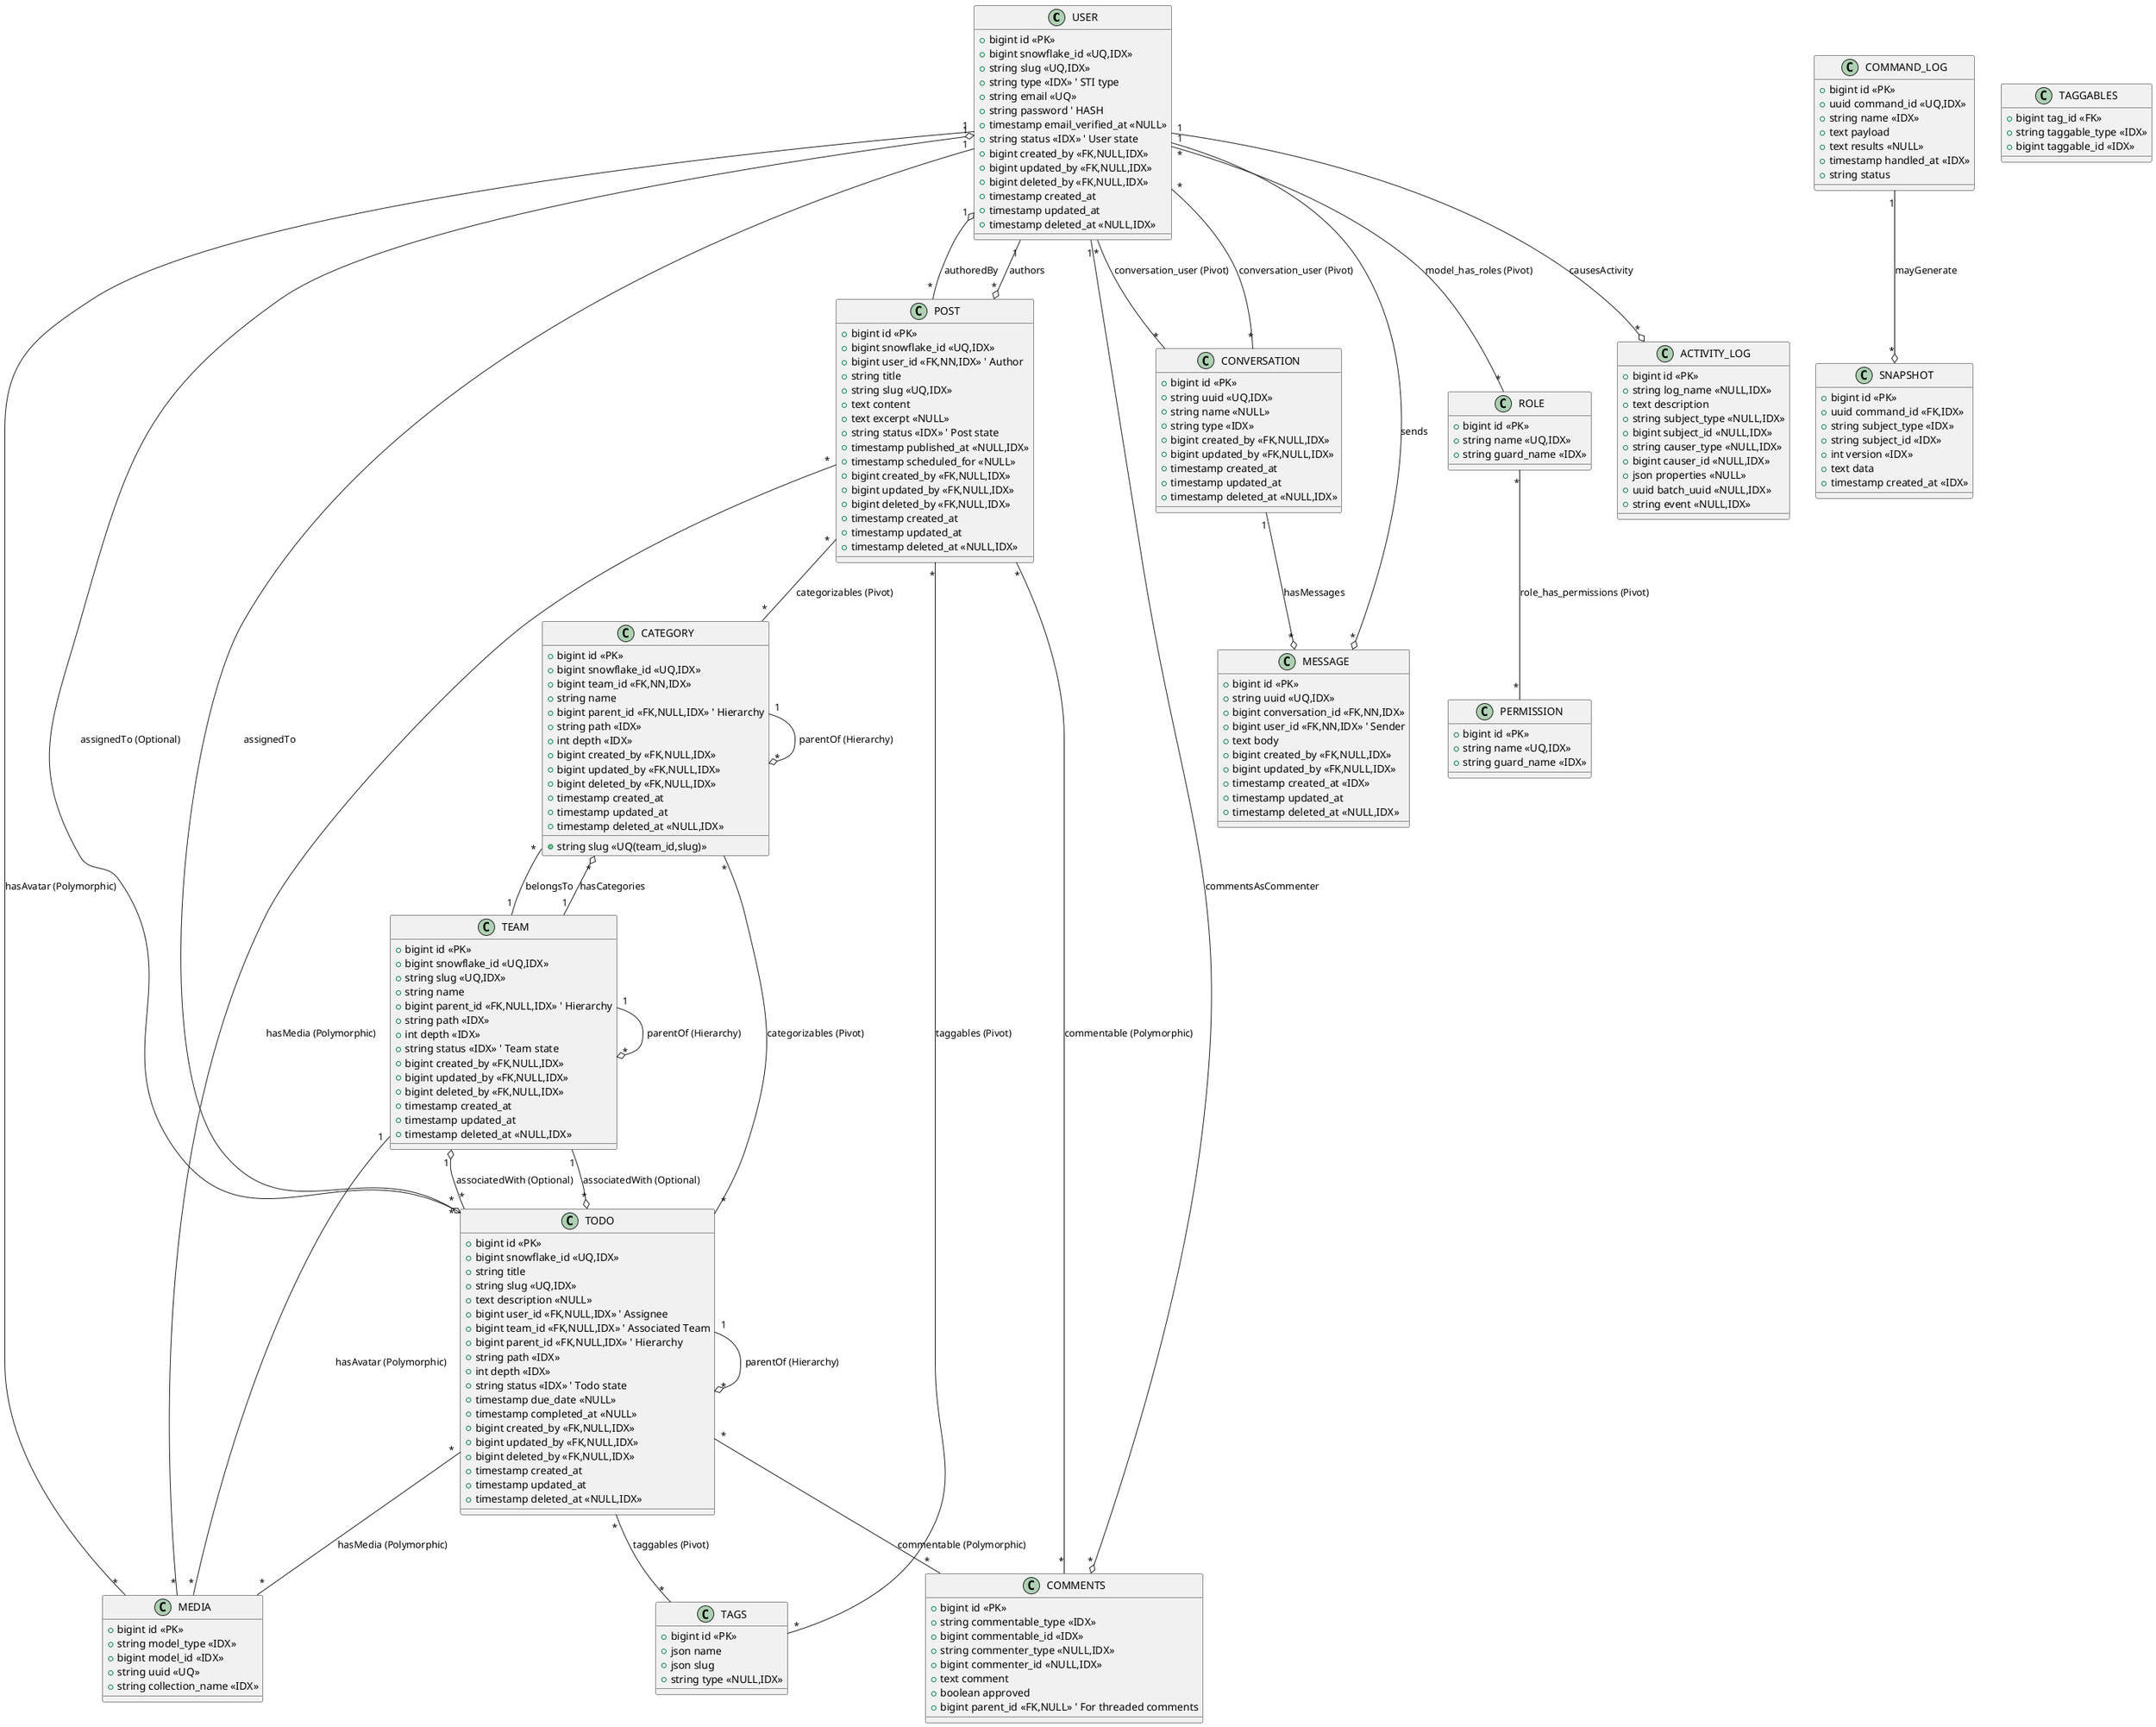 @startuml Enhanced Laravel Application ERD

' Entity definitions
class USER {
  +bigint id <<PK>>
  +bigint snowflake_id <<UQ,IDX>>
  +string slug <<UQ,IDX>>
  +string type <<IDX>> ' STI type
  +string email <<UQ>>
  +string password ' HASH
  +timestamp email_verified_at <<NULL>>
  +string status <<IDX>> ' User state
  +bigint created_by <<FK,NULL,IDX>>
  +bigint updated_by <<FK,NULL,IDX>>
  +bigint deleted_by <<FK,NULL,IDX>>
  +timestamp created_at
  +timestamp updated_at
  +timestamp deleted_at <<NULL,IDX>>
}

class TEAM {
  +bigint id <<PK>>
  +bigint snowflake_id <<UQ,IDX>>
  +string slug <<UQ,IDX>>
  +string name
  +bigint parent_id <<FK,NULL,IDX>> ' Hierarchy
  +string path <<IDX>>
  +int depth <<IDX>>
  +string status <<IDX>> ' Team state
  +bigint created_by <<FK,NULL,IDX>>
  +bigint updated_by <<FK,NULL,IDX>>
  +bigint deleted_by <<FK,NULL,IDX>>
  +timestamp created_at
  +timestamp updated_at
  +timestamp deleted_at <<NULL,IDX>>
}

class CATEGORY {
  +bigint id <<PK>>
  +bigint snowflake_id <<UQ,IDX>>
  +bigint team_id <<FK,NN,IDX>>
  +string name
  +string slug <<UQ(team_id,slug)>>
  +bigint parent_id <<FK,NULL,IDX>> ' Hierarchy
  +string path <<IDX>>
  +int depth <<IDX>>
  +bigint created_by <<FK,NULL,IDX>>
  +bigint updated_by <<FK,NULL,IDX>>
  +bigint deleted_by <<FK,NULL,IDX>>
  +timestamp created_at
  +timestamp updated_at
  +timestamp deleted_at <<NULL,IDX>>
}

class POST {
  +bigint id <<PK>>
  +bigint snowflake_id <<UQ,IDX>>
  +bigint user_id <<FK,NN,IDX>> ' Author
  +string title
  +string slug <<UQ,IDX>>
  +text content
  +text excerpt <<NULL>>
  +string status <<IDX>> ' Post state
  +timestamp published_at <<NULL,IDX>>
  +timestamp scheduled_for <<NULL>>
  +bigint created_by <<FK,NULL,IDX>>
  +bigint updated_by <<FK,NULL,IDX>>
  +bigint deleted_by <<FK,NULL,IDX>>
  +timestamp created_at
  +timestamp updated_at
  +timestamp deleted_at <<NULL,IDX>>
}

class TODO {
  +bigint id <<PK>>
  +bigint snowflake_id <<UQ,IDX>>
  +string title
  +string slug <<UQ,IDX>>
  +text description <<NULL>>
  +bigint user_id <<FK,NULL,IDX>> ' Assignee
  +bigint team_id <<FK,NULL,IDX>> ' Associated Team
  +bigint parent_id <<FK,NULL,IDX>> ' Hierarchy
  +string path <<IDX>>
  +int depth <<IDX>>
  +string status <<IDX>> ' Todo state
  +timestamp due_date <<NULL>>
  +timestamp completed_at <<NULL>>
  +bigint created_by <<FK,NULL,IDX>>
  +bigint updated_by <<FK,NULL,IDX>>
  +bigint deleted_by <<FK,NULL,IDX>>
  +timestamp created_at
  +timestamp updated_at
  +timestamp deleted_at <<NULL,IDX>>
}

class CONVERSATION {
  +bigint id <<PK>>
  +string uuid <<UQ,IDX>>
  +string name <<NULL>>
  +string type <<IDX>>
  +bigint created_by <<FK,NULL,IDX>>
  +bigint updated_by <<FK,NULL,IDX>>
  +timestamp created_at
  +timestamp updated_at
  +timestamp deleted_at <<NULL,IDX>>
}

class MESSAGE {
  +bigint id <<PK>>
  +string uuid <<UQ,IDX>>
  +bigint conversation_id <<FK,NN,IDX>>
  +bigint user_id <<FK,NN,IDX>> ' Sender
  +text body
  +bigint created_by <<FK,NULL,IDX>>
  +bigint updated_by <<FK,NULL,IDX>>
  +timestamp created_at <<IDX>>
  +timestamp updated_at
  +timestamp deleted_at <<NULL,IDX>>
}

class COMMAND_LOG {
  +bigint id <<PK>>
  +uuid command_id <<UQ,IDX>>
  +string name <<IDX>>
  +text payload
  +text results <<NULL>>
  +timestamp handled_at <<IDX>>
  +string status
}

class SNAPSHOT {
  +bigint id <<PK>>
  +uuid command_id <<FK,IDX>>
  +string subject_type <<IDX>>
  +string subject_id <<IDX>>
  +int version <<IDX>>
  +text data
  +timestamp created_at <<IDX>>
}

class ROLE {
  +bigint id <<PK>>
  +string name <<UQ,IDX>>
  +string guard_name <<IDX>>
}

class PERMISSION {
  +bigint id <<PK>>
  +string name <<UQ,IDX>>
  +string guard_name <<IDX>>
}

class MEDIA {
  +bigint id <<PK>>
  +string model_type <<IDX>>
  +bigint model_id <<IDX>>
  +string uuid <<UQ>>
  +string collection_name <<IDX>>
  ' ... other Spatie Media attributes ...
}

class TAGS {
  +bigint id <<PK>>
  +json name
  +json slug
  +string type <<NULL,IDX>>
}

class TAGGABLES {
  +bigint tag_id <<FK>>
  +string taggable_type <<IDX>>
  +bigint taggable_id <<IDX>>
  ' Composite PK: tag_id, taggable_type, taggable_id
}

class COMMENTS {
  +bigint id <<PK>>
  +string commentable_type <<IDX>>
  +bigint commentable_id <<IDX>>
  +string commenter_type <<NULL,IDX>>
  +bigint commenter_id <<NULL,IDX>>
  +text comment
  +boolean approved
  +bigint parent_id <<FK,NULL>> ' For threaded comments
}

class ACTIVITY_LOG {
  +bigint id <<PK>>
  +string log_name <<NULL,IDX>>
  +text description
  +string subject_type <<NULL,IDX>>
  +bigint subject_id <<NULL,IDX>>
  +string causer_type <<NULL,IDX>>
  +bigint causer_id <<NULL,IDX>>
  +json properties <<NULL>>
  +uuid batch_uuid <<NULL,IDX>>
  +string event <<NULL,IDX>>
}

' Relationships
USER "1" --o "*" POST : authors
USER "1" --o "*" TODO : assignedTo
USER "1" --o "*" MESSAGE : sends
USER "1" --o "*" COMMENTS : commentsAsCommenter
USER "1" --o "*" ACTIVITY_LOG : causesActivity
USER "1" -- "*" MEDIA : hasAvatar (Polymorphic)
USER "*" -- "*" ROLE : model_has_roles (Pivot)
USER "*" -- "*" CONVERSATION : conversation_user (Pivot)

TEAM "1" --o "*" TEAM : parentOf (Hierarchy)
TEAM "1" --o "*" CATEGORY : hasCategories
TEAM "1" --o "*" TODO : associatedWith (Optional)
TEAM "1" -- "*" MEDIA : hasAvatar (Polymorphic)

CATEGORY "1" --o "*" CATEGORY : parentOf (Hierarchy)
CATEGORY "*" -- "1" TEAM : belongsTo

POST "*" --o "1" USER : authoredBy
POST "*" -- "*" CATEGORY : categorizables (Pivot)
POST "*" -- "*" TAGS : taggables (Pivot)
POST "*" -- "*" MEDIA : hasMedia (Polymorphic)
POST "*" -- "*" COMMENTS : commentable (Polymorphic)

TODO "*" --o "1" USER : assignedTo (Optional)
TODO "*" --o "1" TEAM : associatedWith (Optional)
TODO "1" --o "*" TODO : parentOf (Hierarchy)
TODO "*" -- "*" CATEGORY : categorizables (Pivot)
TODO "*" -- "*" TAGS : taggables (Pivot)
TODO "*" -- "*" MEDIA : hasMedia (Polymorphic)
TODO "*" -- "*" COMMENTS : commentable (Polymorphic)

CONVERSATION "1" --o "*" MESSAGE : hasMessages
CONVERSATION "*" -- "*" USER : conversation_user (Pivot)

ROLE "*" -- "*" PERMISSION : role_has_permissions (Pivot)

COMMAND_LOG "1" --o "*" SNAPSHOT : mayGenerate

@enduml
